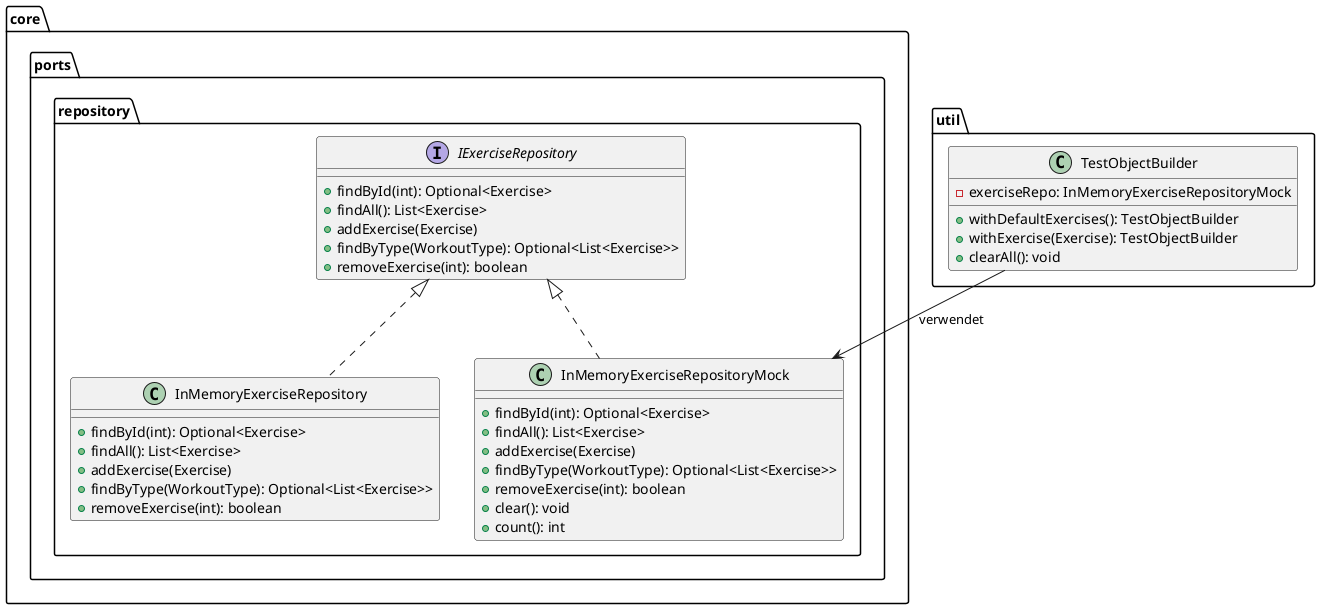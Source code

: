 @startuml

' Packages zur Strukturierung
package "core.ports.repository" {
  interface IExerciseRepository {
    +findById(int): Optional<Exercise>
    +findAll(): List<Exercise>
    +addExercise(Exercise)
    +findByType(WorkoutType): Optional<List<Exercise>>
    +removeExercise(int): boolean
  }

  class InMemoryExerciseRepository {
    +findById(int): Optional<Exercise>
    +findAll(): List<Exercise>
    +addExercise(Exercise)
    +findByType(WorkoutType): Optional<List<Exercise>>
    +removeExercise(int): boolean
  }

  class InMemoryExerciseRepositoryMock {
    +findById(int): Optional<Exercise>
    +findAll(): List<Exercise>
    +addExercise(Exercise)
    +findByType(WorkoutType): Optional<List<Exercise>>
    +removeExercise(int): boolean
    +clear(): void
    +count(): int
  }

  ' Vererbungsbeziehungen
  IExerciseRepository <|.. InMemoryExerciseRepository
  IExerciseRepository <|.. InMemoryExerciseRepositoryMock
}

package "util" {
  class TestObjectBuilder {
    -exerciseRepo: InMemoryExerciseRepositoryMock
    +withDefaultExercises(): TestObjectBuilder
    +withExercise(Exercise): TestObjectBuilder
    +clearAll(): void
  }

  ' Verwendung des Mocks im TestObjectBuilder
  TestObjectBuilder --> InMemoryExerciseRepositoryMock : verwendet
}

@enduml
